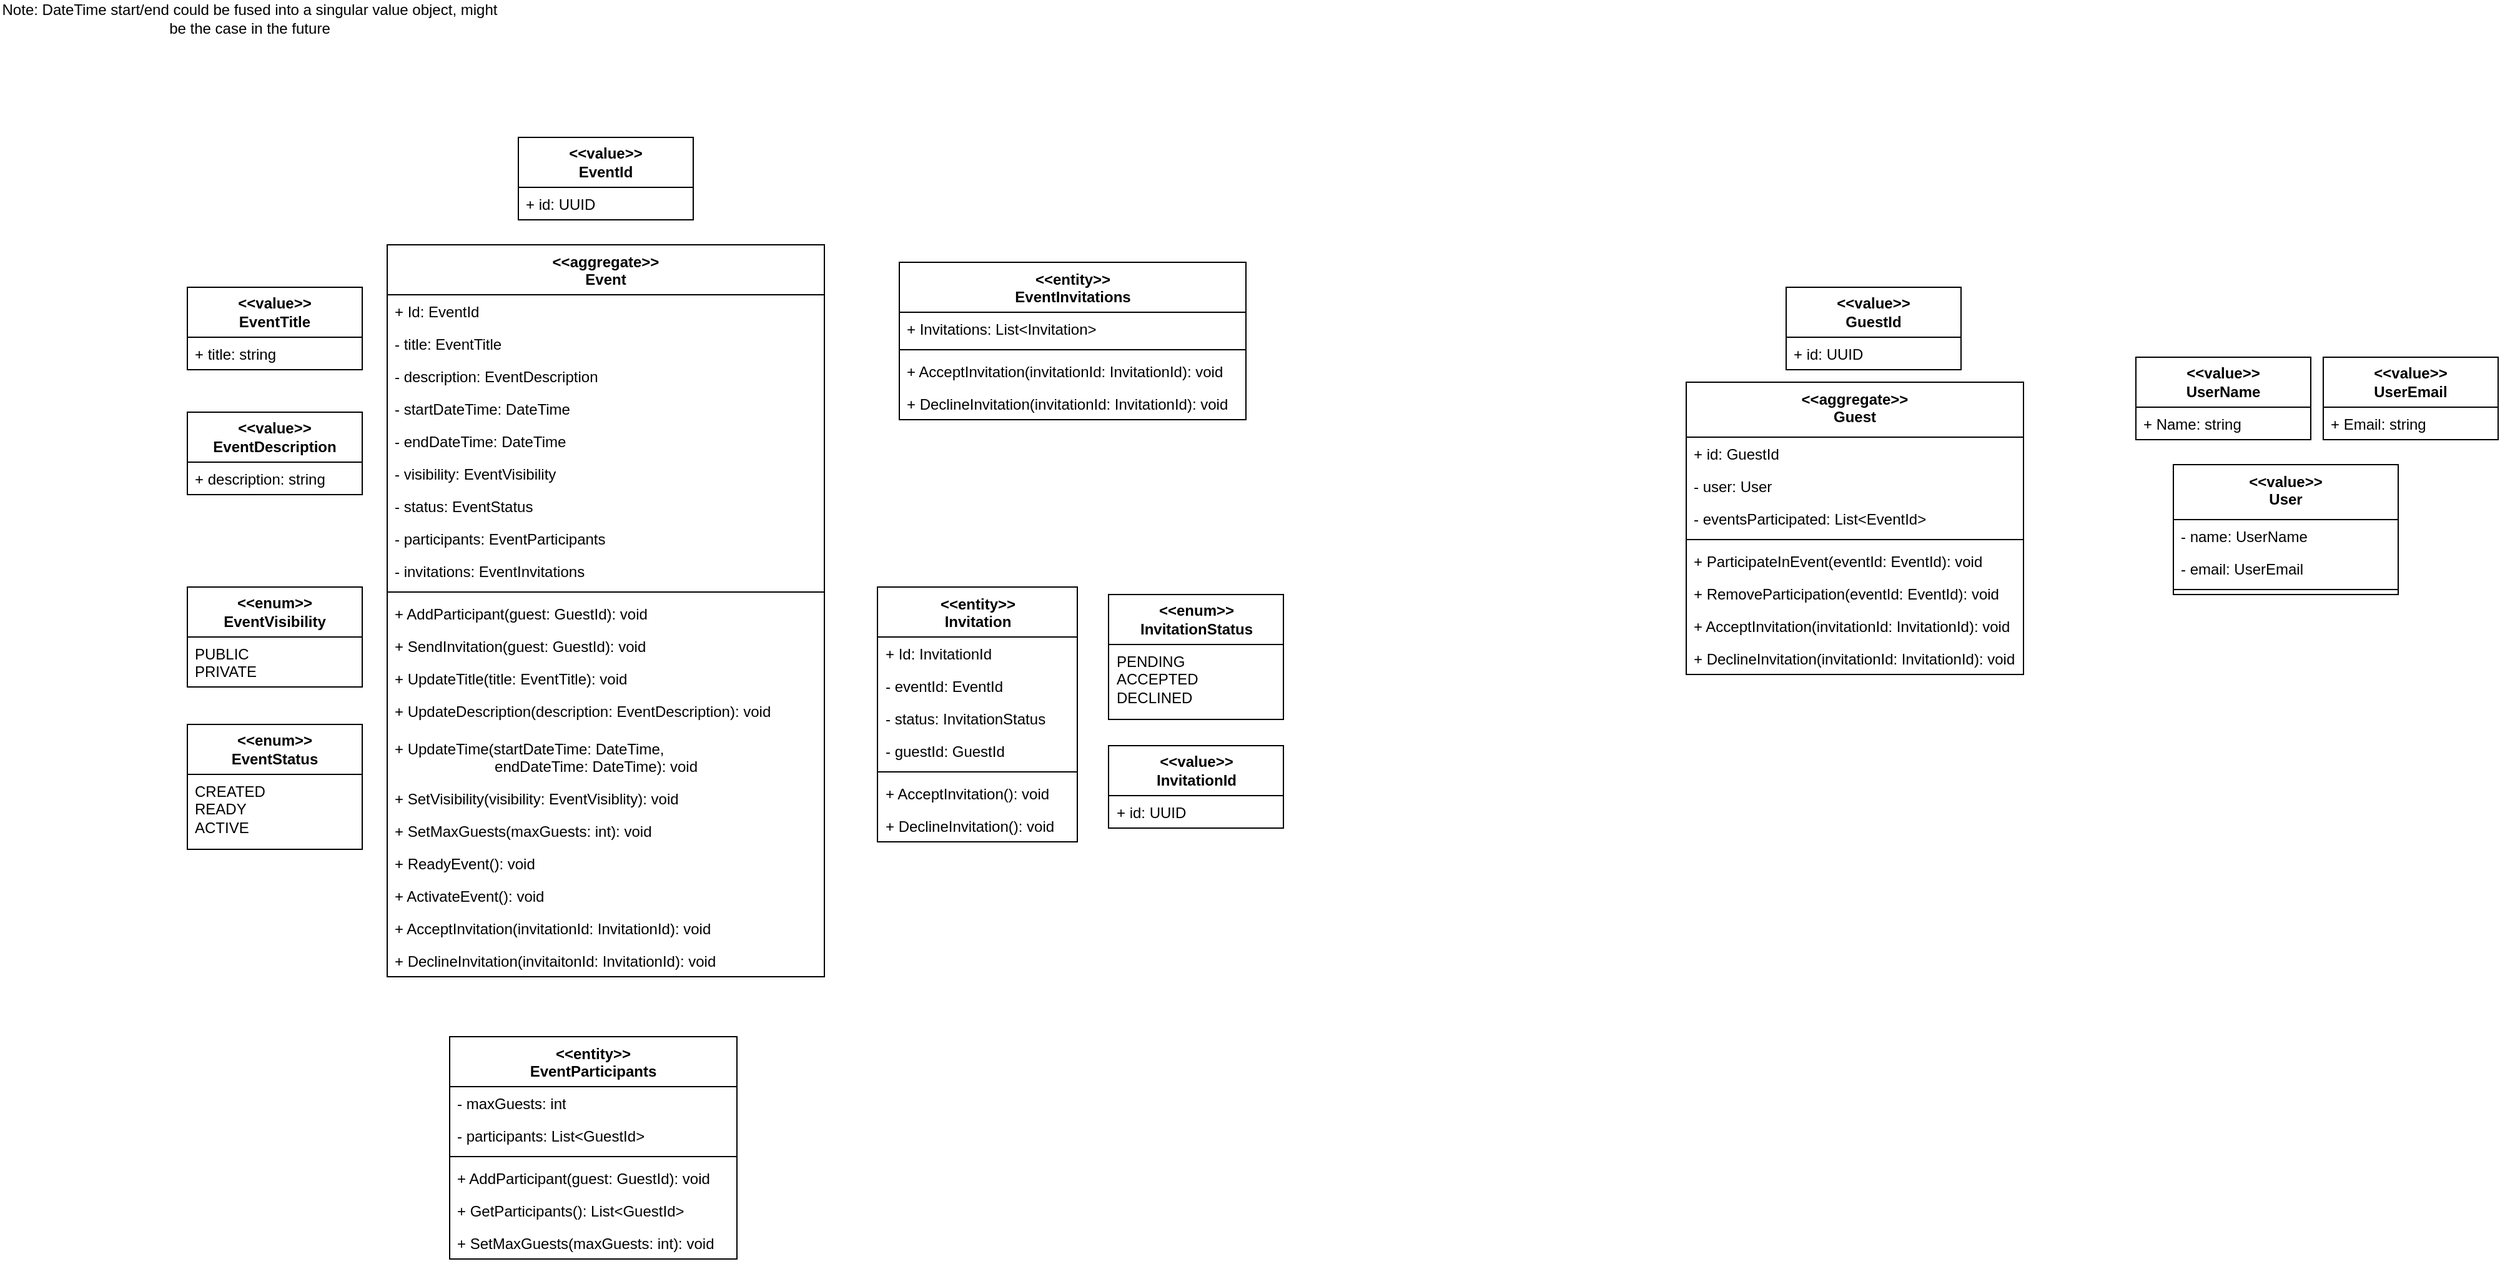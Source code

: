 <mxfile version="26.0.13">
  <diagram name="Page-1" id="3NqAedVSlsKcEIIwsZBZ">
    <mxGraphModel dx="1474" dy="1576" grid="1" gridSize="10" guides="1" tooltips="1" connect="1" arrows="1" fold="1" page="1" pageScale="1" pageWidth="850" pageHeight="1100" math="0" shadow="0">
      <root>
        <mxCell id="0" />
        <mxCell id="1" parent="0" />
        <mxCell id="wBu85bXGG2CjQwWN3baM-1" value="&amp;lt;&amp;lt;aggregate&amp;gt;&amp;gt;&lt;div&gt;Event&lt;/div&gt;" style="swimlane;fontStyle=1;align=center;verticalAlign=top;childLayout=stackLayout;horizontal=1;startSize=40;horizontalStack=0;resizeParent=1;resizeParentMax=0;resizeLast=0;collapsible=1;marginBottom=0;whiteSpace=wrap;html=1;" vertex="1" parent="1">
          <mxGeometry x="310" y="196" width="350" height="586" as="geometry" />
        </mxCell>
        <mxCell id="wBu85bXGG2CjQwWN3baM-2" value="+ Id: EventId" style="text;strokeColor=none;fillColor=none;align=left;verticalAlign=top;spacingLeft=4;spacingRight=4;overflow=hidden;rotatable=0;points=[[0,0.5],[1,0.5]];portConstraint=eastwest;whiteSpace=wrap;html=1;" vertex="1" parent="wBu85bXGG2CjQwWN3baM-1">
          <mxGeometry y="40" width="350" height="26" as="geometry" />
        </mxCell>
        <mxCell id="wBu85bXGG2CjQwWN3baM-19" value="- title: EventTitle" style="text;strokeColor=none;fillColor=none;align=left;verticalAlign=top;spacingLeft=4;spacingRight=4;overflow=hidden;rotatable=0;points=[[0,0.5],[1,0.5]];portConstraint=eastwest;whiteSpace=wrap;html=1;" vertex="1" parent="wBu85bXGG2CjQwWN3baM-1">
          <mxGeometry y="66" width="350" height="26" as="geometry" />
        </mxCell>
        <mxCell id="wBu85bXGG2CjQwWN3baM-20" value="- description: EventDescription" style="text;strokeColor=none;fillColor=none;align=left;verticalAlign=top;spacingLeft=4;spacingRight=4;overflow=hidden;rotatable=0;points=[[0,0.5],[1,0.5]];portConstraint=eastwest;whiteSpace=wrap;html=1;" vertex="1" parent="wBu85bXGG2CjQwWN3baM-1">
          <mxGeometry y="92" width="350" height="26" as="geometry" />
        </mxCell>
        <mxCell id="wBu85bXGG2CjQwWN3baM-18" value="- startDateTime: DateTime" style="text;strokeColor=none;fillColor=none;align=left;verticalAlign=top;spacingLeft=4;spacingRight=4;overflow=hidden;rotatable=0;points=[[0,0.5],[1,0.5]];portConstraint=eastwest;whiteSpace=wrap;html=1;" vertex="1" parent="wBu85bXGG2CjQwWN3baM-1">
          <mxGeometry y="118" width="350" height="26" as="geometry" />
        </mxCell>
        <mxCell id="wBu85bXGG2CjQwWN3baM-17" value="- endDateTime: DateTime" style="text;strokeColor=none;fillColor=none;align=left;verticalAlign=top;spacingLeft=4;spacingRight=4;overflow=hidden;rotatable=0;points=[[0,0.5],[1,0.5]];portConstraint=eastwest;whiteSpace=wrap;html=1;" vertex="1" parent="wBu85bXGG2CjQwWN3baM-1">
          <mxGeometry y="144" width="350" height="26" as="geometry" />
        </mxCell>
        <mxCell id="wBu85bXGG2CjQwWN3baM-21" value="- visibility: EventVisibility" style="text;strokeColor=none;fillColor=none;align=left;verticalAlign=top;spacingLeft=4;spacingRight=4;overflow=hidden;rotatable=0;points=[[0,0.5],[1,0.5]];portConstraint=eastwest;whiteSpace=wrap;html=1;" vertex="1" parent="wBu85bXGG2CjQwWN3baM-1">
          <mxGeometry y="170" width="350" height="26" as="geometry" />
        </mxCell>
        <mxCell id="wBu85bXGG2CjQwWN3baM-30" value="- status: EventStatus" style="text;strokeColor=none;fillColor=none;align=left;verticalAlign=top;spacingLeft=4;spacingRight=4;overflow=hidden;rotatable=0;points=[[0,0.5],[1,0.5]];portConstraint=eastwest;whiteSpace=wrap;html=1;" vertex="1" parent="wBu85bXGG2CjQwWN3baM-1">
          <mxGeometry y="196" width="350" height="26" as="geometry" />
        </mxCell>
        <mxCell id="wBu85bXGG2CjQwWN3baM-33" value="- participants: EventParticipants" style="text;strokeColor=none;fillColor=none;align=left;verticalAlign=top;spacingLeft=4;spacingRight=4;overflow=hidden;rotatable=0;points=[[0,0.5],[1,0.5]];portConstraint=eastwest;whiteSpace=wrap;html=1;" vertex="1" parent="wBu85bXGG2CjQwWN3baM-1">
          <mxGeometry y="222" width="350" height="26" as="geometry" />
        </mxCell>
        <mxCell id="wBu85bXGG2CjQwWN3baM-34" value="- invitations: EventInvitations" style="text;strokeColor=none;fillColor=none;align=left;verticalAlign=top;spacingLeft=4;spacingRight=4;overflow=hidden;rotatable=0;points=[[0,0.5],[1,0.5]];portConstraint=eastwest;whiteSpace=wrap;html=1;" vertex="1" parent="wBu85bXGG2CjQwWN3baM-1">
          <mxGeometry y="248" width="350" height="26" as="geometry" />
        </mxCell>
        <mxCell id="wBu85bXGG2CjQwWN3baM-3" value="" style="line;strokeWidth=1;fillColor=none;align=left;verticalAlign=middle;spacingTop=-1;spacingLeft=3;spacingRight=3;rotatable=0;labelPosition=right;points=[];portConstraint=eastwest;strokeColor=inherit;" vertex="1" parent="wBu85bXGG2CjQwWN3baM-1">
          <mxGeometry y="274" width="350" height="8" as="geometry" />
        </mxCell>
        <mxCell id="wBu85bXGG2CjQwWN3baM-4" value="+ AddParticipant(guest: GuestId): void" style="text;strokeColor=none;fillColor=none;align=left;verticalAlign=top;spacingLeft=4;spacingRight=4;overflow=hidden;rotatable=0;points=[[0,0.5],[1,0.5]];portConstraint=eastwest;whiteSpace=wrap;html=1;" vertex="1" parent="wBu85bXGG2CjQwWN3baM-1">
          <mxGeometry y="282" width="350" height="26" as="geometry" />
        </mxCell>
        <mxCell id="wBu85bXGG2CjQwWN3baM-58" value="+ SendInvitation(guest: GuestId): void" style="text;strokeColor=none;fillColor=none;align=left;verticalAlign=top;spacingLeft=4;spacingRight=4;overflow=hidden;rotatable=0;points=[[0,0.5],[1,0.5]];portConstraint=eastwest;whiteSpace=wrap;html=1;" vertex="1" parent="wBu85bXGG2CjQwWN3baM-1">
          <mxGeometry y="308" width="350" height="26" as="geometry" />
        </mxCell>
        <mxCell id="wBu85bXGG2CjQwWN3baM-60" value="+ UpdateTitle(title: EventTitle): void" style="text;strokeColor=none;fillColor=none;align=left;verticalAlign=top;spacingLeft=4;spacingRight=4;overflow=hidden;rotatable=0;points=[[0,0.5],[1,0.5]];portConstraint=eastwest;whiteSpace=wrap;html=1;" vertex="1" parent="wBu85bXGG2CjQwWN3baM-1">
          <mxGeometry y="334" width="350" height="26" as="geometry" />
        </mxCell>
        <mxCell id="wBu85bXGG2CjQwWN3baM-61" value="+ UpdateDescription(description: EventDescription): void" style="text;strokeColor=none;fillColor=none;align=left;verticalAlign=top;spacingLeft=4;spacingRight=4;overflow=hidden;rotatable=0;points=[[0,0.5],[1,0.5]];portConstraint=eastwest;whiteSpace=wrap;html=1;" vertex="1" parent="wBu85bXGG2CjQwWN3baM-1">
          <mxGeometry y="360" width="350" height="30" as="geometry" />
        </mxCell>
        <mxCell id="wBu85bXGG2CjQwWN3baM-63" value="+ UpdateTime(startDateTime: DateTime,&amp;nbsp;&lt;div&gt;&lt;span style=&quot;white-space: pre;&quot;&gt;&#x9;&lt;/span&gt;&lt;span style=&quot;white-space: pre;&quot;&gt;&#x9;&lt;/span&gt;&lt;span style=&quot;white-space: pre;&quot;&gt;&#x9;&lt;/span&gt;endDateTime: DateTime): void&lt;/div&gt;" style="text;strokeColor=none;fillColor=none;align=left;verticalAlign=top;spacingLeft=4;spacingRight=4;overflow=hidden;rotatable=0;points=[[0,0.5],[1,0.5]];portConstraint=eastwest;whiteSpace=wrap;html=1;" vertex="1" parent="wBu85bXGG2CjQwWN3baM-1">
          <mxGeometry y="390" width="350" height="40" as="geometry" />
        </mxCell>
        <mxCell id="wBu85bXGG2CjQwWN3baM-62" value="+ SetVisibility(visibility: EventVisiblity): void" style="text;strokeColor=none;fillColor=none;align=left;verticalAlign=top;spacingLeft=4;spacingRight=4;overflow=hidden;rotatable=0;points=[[0,0.5],[1,0.5]];portConstraint=eastwest;whiteSpace=wrap;html=1;" vertex="1" parent="wBu85bXGG2CjQwWN3baM-1">
          <mxGeometry y="430" width="350" height="26" as="geometry" />
        </mxCell>
        <mxCell id="wBu85bXGG2CjQwWN3baM-64" value="+ SetMaxGuests(maxGuests: int): void" style="text;strokeColor=none;fillColor=none;align=left;verticalAlign=top;spacingLeft=4;spacingRight=4;overflow=hidden;rotatable=0;points=[[0,0.5],[1,0.5]];portConstraint=eastwest;whiteSpace=wrap;html=1;" vertex="1" parent="wBu85bXGG2CjQwWN3baM-1">
          <mxGeometry y="456" width="350" height="26" as="geometry" />
        </mxCell>
        <mxCell id="wBu85bXGG2CjQwWN3baM-67" value="+ ReadyEvent(): void" style="text;strokeColor=none;fillColor=none;align=left;verticalAlign=top;spacingLeft=4;spacingRight=4;overflow=hidden;rotatable=0;points=[[0,0.5],[1,0.5]];portConstraint=eastwest;whiteSpace=wrap;html=1;" vertex="1" parent="wBu85bXGG2CjQwWN3baM-1">
          <mxGeometry y="482" width="350" height="26" as="geometry" />
        </mxCell>
        <mxCell id="wBu85bXGG2CjQwWN3baM-68" value="+ ActivateEvent(): void" style="text;strokeColor=none;fillColor=none;align=left;verticalAlign=top;spacingLeft=4;spacingRight=4;overflow=hidden;rotatable=0;points=[[0,0.5],[1,0.5]];portConstraint=eastwest;whiteSpace=wrap;html=1;" vertex="1" parent="wBu85bXGG2CjQwWN3baM-1">
          <mxGeometry y="508" width="350" height="26" as="geometry" />
        </mxCell>
        <mxCell id="wBu85bXGG2CjQwWN3baM-69" value="+ AcceptInvitation(invitationId: InvitationId): void" style="text;strokeColor=none;fillColor=none;align=left;verticalAlign=top;spacingLeft=4;spacingRight=4;overflow=hidden;rotatable=0;points=[[0,0.5],[1,0.5]];portConstraint=eastwest;whiteSpace=wrap;html=1;" vertex="1" parent="wBu85bXGG2CjQwWN3baM-1">
          <mxGeometry y="534" width="350" height="26" as="geometry" />
        </mxCell>
        <mxCell id="wBu85bXGG2CjQwWN3baM-70" value="+ DeclineInvitation(invitaitonId: InvitationId): void" style="text;strokeColor=none;fillColor=none;align=left;verticalAlign=top;spacingLeft=4;spacingRight=4;overflow=hidden;rotatable=0;points=[[0,0.5],[1,0.5]];portConstraint=eastwest;whiteSpace=wrap;html=1;" vertex="1" parent="wBu85bXGG2CjQwWN3baM-1">
          <mxGeometry y="560" width="350" height="26" as="geometry" />
        </mxCell>
        <mxCell id="wBu85bXGG2CjQwWN3baM-5" value="&lt;b&gt;&amp;lt;&amp;lt;value&amp;gt;&amp;gt;&lt;/b&gt;&lt;div&gt;&lt;b&gt;EventId&lt;/b&gt;&lt;/div&gt;" style="swimlane;fontStyle=0;childLayout=stackLayout;horizontal=1;startSize=40;fillColor=none;horizontalStack=0;resizeParent=1;resizeParentMax=0;resizeLast=0;collapsible=1;marginBottom=0;whiteSpace=wrap;html=1;" vertex="1" parent="1">
          <mxGeometry x="415" y="110" width="140" height="66" as="geometry" />
        </mxCell>
        <mxCell id="wBu85bXGG2CjQwWN3baM-6" value="+ id: UUID" style="text;strokeColor=none;fillColor=none;align=left;verticalAlign=top;spacingLeft=4;spacingRight=4;overflow=hidden;rotatable=0;points=[[0,0.5],[1,0.5]];portConstraint=eastwest;whiteSpace=wrap;html=1;" vertex="1" parent="wBu85bXGG2CjQwWN3baM-5">
          <mxGeometry y="40" width="140" height="26" as="geometry" />
        </mxCell>
        <mxCell id="wBu85bXGG2CjQwWN3baM-9" value="&lt;b&gt;&amp;lt;&amp;lt;value&amp;gt;&amp;gt;&lt;/b&gt;&lt;div&gt;&lt;b&gt;EventTitle&lt;/b&gt;&lt;/div&gt;" style="swimlane;fontStyle=0;childLayout=stackLayout;horizontal=1;startSize=40;fillColor=none;horizontalStack=0;resizeParent=1;resizeParentMax=0;resizeLast=0;collapsible=1;marginBottom=0;whiteSpace=wrap;html=1;" vertex="1" parent="1">
          <mxGeometry x="150" y="230" width="140" height="66" as="geometry" />
        </mxCell>
        <mxCell id="wBu85bXGG2CjQwWN3baM-10" value="+ title: string" style="text;strokeColor=none;fillColor=none;align=left;verticalAlign=top;spacingLeft=4;spacingRight=4;overflow=hidden;rotatable=0;points=[[0,0.5],[1,0.5]];portConstraint=eastwest;whiteSpace=wrap;html=1;" vertex="1" parent="wBu85bXGG2CjQwWN3baM-9">
          <mxGeometry y="40" width="140" height="26" as="geometry" />
        </mxCell>
        <mxCell id="wBu85bXGG2CjQwWN3baM-11" value="&lt;b&gt;&amp;lt;&amp;lt;value&amp;gt;&amp;gt;&lt;/b&gt;&lt;div&gt;&lt;b&gt;EventDescription&lt;/b&gt;&lt;/div&gt;" style="swimlane;fontStyle=0;childLayout=stackLayout;horizontal=1;startSize=40;fillColor=none;horizontalStack=0;resizeParent=1;resizeParentMax=0;resizeLast=0;collapsible=1;marginBottom=0;whiteSpace=wrap;html=1;" vertex="1" parent="1">
          <mxGeometry x="150" y="330" width="140" height="66" as="geometry" />
        </mxCell>
        <mxCell id="wBu85bXGG2CjQwWN3baM-12" value="+ description: string" style="text;strokeColor=none;fillColor=none;align=left;verticalAlign=top;spacingLeft=4;spacingRight=4;overflow=hidden;rotatable=0;points=[[0,0.5],[1,0.5]];portConstraint=eastwest;whiteSpace=wrap;html=1;" vertex="1" parent="wBu85bXGG2CjQwWN3baM-11">
          <mxGeometry y="40" width="140" height="26" as="geometry" />
        </mxCell>
        <mxCell id="wBu85bXGG2CjQwWN3baM-13" value="&lt;b&gt;&amp;lt;&amp;lt;enum&amp;gt;&amp;gt;&lt;/b&gt;&lt;div&gt;&lt;b&gt;EventVisibility&lt;/b&gt;&lt;/div&gt;" style="swimlane;fontStyle=0;childLayout=stackLayout;horizontal=1;startSize=40;fillColor=none;horizontalStack=0;resizeParent=1;resizeParentMax=0;resizeLast=0;collapsible=1;marginBottom=0;whiteSpace=wrap;html=1;" vertex="1" parent="1">
          <mxGeometry x="150" y="470" width="140" height="80" as="geometry" />
        </mxCell>
        <mxCell id="wBu85bXGG2CjQwWN3baM-14" value="PUBLIC&lt;div&gt;PRIVATE&lt;/div&gt;" style="text;strokeColor=none;fillColor=none;align=left;verticalAlign=top;spacingLeft=4;spacingRight=4;overflow=hidden;rotatable=0;points=[[0,0.5],[1,0.5]];portConstraint=eastwest;whiteSpace=wrap;html=1;" vertex="1" parent="wBu85bXGG2CjQwWN3baM-13">
          <mxGeometry y="40" width="140" height="40" as="geometry" />
        </mxCell>
        <mxCell id="wBu85bXGG2CjQwWN3baM-15" value="Note: DateTime start/end could be fused into a singular value object, might be the case in the future" style="text;html=1;align=center;verticalAlign=middle;whiteSpace=wrap;rounded=0;" vertex="1" parent="1">
          <mxGeometry width="400" height="30" as="geometry" />
        </mxCell>
        <mxCell id="wBu85bXGG2CjQwWN3baM-22" value="&amp;lt;&amp;lt;entity&amp;gt;&amp;gt;&lt;div&gt;EventParticipants&lt;/div&gt;" style="swimlane;fontStyle=1;align=center;verticalAlign=top;childLayout=stackLayout;horizontal=1;startSize=40;horizontalStack=0;resizeParent=1;resizeParentMax=0;resizeLast=0;collapsible=1;marginBottom=0;whiteSpace=wrap;html=1;" vertex="1" parent="1">
          <mxGeometry x="360" y="830" width="230" height="178" as="geometry" />
        </mxCell>
        <mxCell id="wBu85bXGG2CjQwWN3baM-23" value="- maxGuests: int" style="text;strokeColor=none;fillColor=none;align=left;verticalAlign=top;spacingLeft=4;spacingRight=4;overflow=hidden;rotatable=0;points=[[0,0.5],[1,0.5]];portConstraint=eastwest;whiteSpace=wrap;html=1;" vertex="1" parent="wBu85bXGG2CjQwWN3baM-22">
          <mxGeometry y="40" width="230" height="26" as="geometry" />
        </mxCell>
        <mxCell id="wBu85bXGG2CjQwWN3baM-26" value="- participants: List&amp;lt;GuestId&amp;gt;" style="text;strokeColor=none;fillColor=none;align=left;verticalAlign=top;spacingLeft=4;spacingRight=4;overflow=hidden;rotatable=0;points=[[0,0.5],[1,0.5]];portConstraint=eastwest;whiteSpace=wrap;html=1;" vertex="1" parent="wBu85bXGG2CjQwWN3baM-22">
          <mxGeometry y="66" width="230" height="26" as="geometry" />
        </mxCell>
        <mxCell id="wBu85bXGG2CjQwWN3baM-24" value="" style="line;strokeWidth=1;fillColor=none;align=left;verticalAlign=middle;spacingTop=-1;spacingLeft=3;spacingRight=3;rotatable=0;labelPosition=right;points=[];portConstraint=eastwest;strokeColor=inherit;" vertex="1" parent="wBu85bXGG2CjQwWN3baM-22">
          <mxGeometry y="92" width="230" height="8" as="geometry" />
        </mxCell>
        <mxCell id="wBu85bXGG2CjQwWN3baM-25" value="+ AddParticipant(guest: GuestId): void" style="text;strokeColor=none;fillColor=none;align=left;verticalAlign=top;spacingLeft=4;spacingRight=4;overflow=hidden;rotatable=0;points=[[0,0.5],[1,0.5]];portConstraint=eastwest;whiteSpace=wrap;html=1;" vertex="1" parent="wBu85bXGG2CjQwWN3baM-22">
          <mxGeometry y="100" width="230" height="26" as="geometry" />
        </mxCell>
        <mxCell id="wBu85bXGG2CjQwWN3baM-29" value="+ GetParticipants(): List&amp;lt;GuestId&amp;gt;" style="text;strokeColor=none;fillColor=none;align=left;verticalAlign=top;spacingLeft=4;spacingRight=4;overflow=hidden;rotatable=0;points=[[0,0.5],[1,0.5]];portConstraint=eastwest;whiteSpace=wrap;html=1;" vertex="1" parent="wBu85bXGG2CjQwWN3baM-22">
          <mxGeometry y="126" width="230" height="26" as="geometry" />
        </mxCell>
        <mxCell id="wBu85bXGG2CjQwWN3baM-66" value="+ SetMaxGuests(maxGuests: int): void" style="text;strokeColor=none;fillColor=none;align=left;verticalAlign=top;spacingLeft=4;spacingRight=4;overflow=hidden;rotatable=0;points=[[0,0.5],[1,0.5]];portConstraint=eastwest;whiteSpace=wrap;html=1;" vertex="1" parent="wBu85bXGG2CjQwWN3baM-22">
          <mxGeometry y="152" width="230" height="26" as="geometry" />
        </mxCell>
        <mxCell id="wBu85bXGG2CjQwWN3baM-27" value="&lt;b&gt;&amp;lt;&amp;lt;value&amp;gt;&amp;gt;&lt;/b&gt;&lt;div&gt;&lt;b&gt;GuestId&lt;/b&gt;&lt;/div&gt;" style="swimlane;fontStyle=0;childLayout=stackLayout;horizontal=1;startSize=40;fillColor=none;horizontalStack=0;resizeParent=1;resizeParentMax=0;resizeLast=0;collapsible=1;marginBottom=0;whiteSpace=wrap;html=1;" vertex="1" parent="1">
          <mxGeometry x="1430" y="230" width="140" height="66" as="geometry" />
        </mxCell>
        <mxCell id="wBu85bXGG2CjQwWN3baM-28" value="+ id: UUID" style="text;strokeColor=none;fillColor=none;align=left;verticalAlign=top;spacingLeft=4;spacingRight=4;overflow=hidden;rotatable=0;points=[[0,0.5],[1,0.5]];portConstraint=eastwest;whiteSpace=wrap;html=1;" vertex="1" parent="wBu85bXGG2CjQwWN3baM-27">
          <mxGeometry y="40" width="140" height="26" as="geometry" />
        </mxCell>
        <mxCell id="wBu85bXGG2CjQwWN3baM-31" value="&lt;b&gt;&amp;lt;&amp;lt;enum&amp;gt;&amp;gt;&lt;/b&gt;&lt;div&gt;&lt;b&gt;EventStatus&lt;/b&gt;&lt;/div&gt;" style="swimlane;fontStyle=0;childLayout=stackLayout;horizontal=1;startSize=40;fillColor=none;horizontalStack=0;resizeParent=1;resizeParentMax=0;resizeLast=0;collapsible=1;marginBottom=0;whiteSpace=wrap;html=1;" vertex="1" parent="1">
          <mxGeometry x="150" y="580" width="140" height="100" as="geometry" />
        </mxCell>
        <mxCell id="wBu85bXGG2CjQwWN3baM-32" value="CREATED&lt;div&gt;READY&lt;/div&gt;&lt;div&gt;ACTIVE&lt;/div&gt;" style="text;strokeColor=none;fillColor=none;align=left;verticalAlign=top;spacingLeft=4;spacingRight=4;overflow=hidden;rotatable=0;points=[[0,0.5],[1,0.5]];portConstraint=eastwest;whiteSpace=wrap;html=1;" vertex="1" parent="wBu85bXGG2CjQwWN3baM-31">
          <mxGeometry y="40" width="140" height="60" as="geometry" />
        </mxCell>
        <mxCell id="wBu85bXGG2CjQwWN3baM-35" value="&lt;div&gt;&amp;lt;&amp;lt;entity&amp;gt;&amp;gt;&lt;/div&gt;&lt;div&gt;EventInvitations&lt;/div&gt;" style="swimlane;fontStyle=1;align=center;verticalAlign=top;childLayout=stackLayout;horizontal=1;startSize=40;horizontalStack=0;resizeParent=1;resizeParentMax=0;resizeLast=0;collapsible=1;marginBottom=0;whiteSpace=wrap;html=1;" vertex="1" parent="1">
          <mxGeometry x="720" y="210" width="277.5" height="126" as="geometry" />
        </mxCell>
        <mxCell id="wBu85bXGG2CjQwWN3baM-36" value="+ Invitations: List&amp;lt;Invitation&amp;gt;" style="text;strokeColor=none;fillColor=none;align=left;verticalAlign=top;spacingLeft=4;spacingRight=4;overflow=hidden;rotatable=0;points=[[0,0.5],[1,0.5]];portConstraint=eastwest;whiteSpace=wrap;html=1;" vertex="1" parent="wBu85bXGG2CjQwWN3baM-35">
          <mxGeometry y="40" width="277.5" height="26" as="geometry" />
        </mxCell>
        <mxCell id="wBu85bXGG2CjQwWN3baM-38" value="" style="line;strokeWidth=1;fillColor=none;align=left;verticalAlign=middle;spacingTop=-1;spacingLeft=3;spacingRight=3;rotatable=0;labelPosition=right;points=[];portConstraint=eastwest;strokeColor=inherit;" vertex="1" parent="wBu85bXGG2CjQwWN3baM-35">
          <mxGeometry y="66" width="277.5" height="8" as="geometry" />
        </mxCell>
        <mxCell id="wBu85bXGG2CjQwWN3baM-39" value="+ AcceptInvitation(invitationId: InvitationId): void" style="text;strokeColor=none;fillColor=none;align=left;verticalAlign=top;spacingLeft=4;spacingRight=4;overflow=hidden;rotatable=0;points=[[0,0.5],[1,0.5]];portConstraint=eastwest;whiteSpace=wrap;html=1;" vertex="1" parent="wBu85bXGG2CjQwWN3baM-35">
          <mxGeometry y="74" width="277.5" height="26" as="geometry" />
        </mxCell>
        <mxCell id="wBu85bXGG2CjQwWN3baM-54" value="+ DeclineInvitation(invitationId: InvitationId): void" style="text;strokeColor=none;fillColor=none;align=left;verticalAlign=top;spacingLeft=4;spacingRight=4;overflow=hidden;rotatable=0;points=[[0,0.5],[1,0.5]];portConstraint=eastwest;whiteSpace=wrap;html=1;" vertex="1" parent="wBu85bXGG2CjQwWN3baM-35">
          <mxGeometry y="100" width="277.5" height="26" as="geometry" />
        </mxCell>
        <mxCell id="wBu85bXGG2CjQwWN3baM-43" value="&lt;b&gt;&amp;lt;&amp;lt;value&amp;gt;&amp;gt;&lt;/b&gt;&lt;div&gt;&lt;b&gt;InvitationId&lt;/b&gt;&lt;/div&gt;" style="swimlane;fontStyle=0;childLayout=stackLayout;horizontal=1;startSize=40;fillColor=none;horizontalStack=0;resizeParent=1;resizeParentMax=0;resizeLast=0;collapsible=1;marginBottom=0;whiteSpace=wrap;html=1;" vertex="1" parent="1">
          <mxGeometry x="887.5" y="597" width="140" height="66" as="geometry" />
        </mxCell>
        <mxCell id="wBu85bXGG2CjQwWN3baM-44" value="+ id: UUID" style="text;strokeColor=none;fillColor=none;align=left;verticalAlign=top;spacingLeft=4;spacingRight=4;overflow=hidden;rotatable=0;points=[[0,0.5],[1,0.5]];portConstraint=eastwest;whiteSpace=wrap;html=1;" vertex="1" parent="wBu85bXGG2CjQwWN3baM-43">
          <mxGeometry y="40" width="140" height="26" as="geometry" />
        </mxCell>
        <mxCell id="wBu85bXGG2CjQwWN3baM-47" value="&lt;b&gt;&amp;lt;&amp;lt;enum&amp;gt;&amp;gt;&lt;/b&gt;&lt;div&gt;&lt;b&gt;InvitationStatus&lt;/b&gt;&lt;/div&gt;" style="swimlane;fontStyle=0;childLayout=stackLayout;horizontal=1;startSize=40;fillColor=none;horizontalStack=0;resizeParent=1;resizeParentMax=0;resizeLast=0;collapsible=1;marginBottom=0;whiteSpace=wrap;html=1;" vertex="1" parent="1">
          <mxGeometry x="887.5" y="476" width="140" height="100" as="geometry" />
        </mxCell>
        <mxCell id="wBu85bXGG2CjQwWN3baM-48" value="PENDING&lt;div&gt;ACCEPTED&lt;/div&gt;&lt;div&gt;DECLINED&lt;/div&gt;" style="text;strokeColor=none;fillColor=none;align=left;verticalAlign=top;spacingLeft=4;spacingRight=4;overflow=hidden;rotatable=0;points=[[0,0.5],[1,0.5]];portConstraint=eastwest;whiteSpace=wrap;html=1;" vertex="1" parent="wBu85bXGG2CjQwWN3baM-47">
          <mxGeometry y="40" width="140" height="60" as="geometry" />
        </mxCell>
        <mxCell id="wBu85bXGG2CjQwWN3baM-50" value="&amp;lt;&amp;lt;aggregate&amp;gt;&amp;gt;&lt;div&gt;Guest&lt;br&gt;&lt;div&gt;&lt;br&gt;&lt;/div&gt;&lt;/div&gt;" style="swimlane;fontStyle=1;align=center;verticalAlign=top;childLayout=stackLayout;horizontal=1;startSize=44;horizontalStack=0;resizeParent=1;resizeParentMax=0;resizeLast=0;collapsible=1;marginBottom=0;whiteSpace=wrap;html=1;" vertex="1" parent="1">
          <mxGeometry x="1350" y="306" width="270" height="234" as="geometry" />
        </mxCell>
        <mxCell id="wBu85bXGG2CjQwWN3baM-51" value="+ id: GuestId" style="text;strokeColor=none;fillColor=none;align=left;verticalAlign=top;spacingLeft=4;spacingRight=4;overflow=hidden;rotatable=0;points=[[0,0.5],[1,0.5]];portConstraint=eastwest;whiteSpace=wrap;html=1;" vertex="1" parent="wBu85bXGG2CjQwWN3baM-50">
          <mxGeometry y="44" width="270" height="26" as="geometry" />
        </mxCell>
        <mxCell id="wBu85bXGG2CjQwWN3baM-92" value="- user: User" style="text;strokeColor=none;fillColor=none;align=left;verticalAlign=top;spacingLeft=4;spacingRight=4;overflow=hidden;rotatable=0;points=[[0,0.5],[1,0.5]];portConstraint=eastwest;whiteSpace=wrap;html=1;" vertex="1" parent="wBu85bXGG2CjQwWN3baM-50">
          <mxGeometry y="70" width="270" height="26" as="geometry" />
        </mxCell>
        <mxCell id="wBu85bXGG2CjQwWN3baM-91" value="- eventsParticipated: List&amp;lt;EventId&amp;gt;" style="text;strokeColor=none;fillColor=none;align=left;verticalAlign=top;spacingLeft=4;spacingRight=4;overflow=hidden;rotatable=0;points=[[0,0.5],[1,0.5]];portConstraint=eastwest;whiteSpace=wrap;html=1;" vertex="1" parent="wBu85bXGG2CjQwWN3baM-50">
          <mxGeometry y="96" width="270" height="26" as="geometry" />
        </mxCell>
        <mxCell id="wBu85bXGG2CjQwWN3baM-52" value="" style="line;strokeWidth=1;fillColor=none;align=left;verticalAlign=middle;spacingTop=-1;spacingLeft=3;spacingRight=3;rotatable=0;labelPosition=right;points=[];portConstraint=eastwest;strokeColor=inherit;" vertex="1" parent="wBu85bXGG2CjQwWN3baM-50">
          <mxGeometry y="122" width="270" height="8" as="geometry" />
        </mxCell>
        <mxCell id="wBu85bXGG2CjQwWN3baM-53" value="+ ParticipateInEvent(eventId: EventId): void" style="text;strokeColor=none;fillColor=none;align=left;verticalAlign=top;spacingLeft=4;spacingRight=4;overflow=hidden;rotatable=0;points=[[0,0.5],[1,0.5]];portConstraint=eastwest;whiteSpace=wrap;html=1;" vertex="1" parent="wBu85bXGG2CjQwWN3baM-50">
          <mxGeometry y="130" width="270" height="26" as="geometry" />
        </mxCell>
        <mxCell id="wBu85bXGG2CjQwWN3baM-101" value="+ RemoveParticipation(eventId: EventId): void" style="text;strokeColor=none;fillColor=none;align=left;verticalAlign=top;spacingLeft=4;spacingRight=4;overflow=hidden;rotatable=0;points=[[0,0.5],[1,0.5]];portConstraint=eastwest;whiteSpace=wrap;html=1;" vertex="1" parent="wBu85bXGG2CjQwWN3baM-50">
          <mxGeometry y="156" width="270" height="26" as="geometry" />
        </mxCell>
        <mxCell id="wBu85bXGG2CjQwWN3baM-102" value="+ AcceptInvitation(invitationId: InvitationId): void" style="text;strokeColor=none;fillColor=none;align=left;verticalAlign=top;spacingLeft=4;spacingRight=4;overflow=hidden;rotatable=0;points=[[0,0.5],[1,0.5]];portConstraint=eastwest;whiteSpace=wrap;html=1;" vertex="1" parent="wBu85bXGG2CjQwWN3baM-50">
          <mxGeometry y="182" width="270" height="26" as="geometry" />
        </mxCell>
        <mxCell id="wBu85bXGG2CjQwWN3baM-103" value="+ DeclineInvitation(invitationId: InvitationId): void" style="text;strokeColor=none;fillColor=none;align=left;verticalAlign=top;spacingLeft=4;spacingRight=4;overflow=hidden;rotatable=0;points=[[0,0.5],[1,0.5]];portConstraint=eastwest;whiteSpace=wrap;html=1;" vertex="1" parent="wBu85bXGG2CjQwWN3baM-50">
          <mxGeometry y="208" width="270" height="26" as="geometry" />
        </mxCell>
        <mxCell id="wBu85bXGG2CjQwWN3baM-71" value="&amp;lt;&amp;lt;entity&amp;gt;&amp;gt;&lt;div&gt;Invitation&lt;/div&gt;" style="swimlane;fontStyle=1;align=center;verticalAlign=top;childLayout=stackLayout;horizontal=1;startSize=40;horizontalStack=0;resizeParent=1;resizeParentMax=0;resizeLast=0;collapsible=1;marginBottom=0;whiteSpace=wrap;html=1;" vertex="1" parent="1">
          <mxGeometry x="702.5" y="470" width="160" height="204" as="geometry" />
        </mxCell>
        <mxCell id="wBu85bXGG2CjQwWN3baM-75" value="+ Id: InvitationId" style="text;strokeColor=none;fillColor=none;align=left;verticalAlign=top;spacingLeft=4;spacingRight=4;overflow=hidden;rotatable=0;points=[[0,0.5],[1,0.5]];portConstraint=eastwest;whiteSpace=wrap;html=1;" vertex="1" parent="wBu85bXGG2CjQwWN3baM-71">
          <mxGeometry y="40" width="160" height="26" as="geometry" />
        </mxCell>
        <mxCell id="wBu85bXGG2CjQwWN3baM-76" value="- eventId: EventId" style="text;strokeColor=none;fillColor=none;align=left;verticalAlign=top;spacingLeft=4;spacingRight=4;overflow=hidden;rotatable=0;points=[[0,0.5],[1,0.5]];portConstraint=eastwest;whiteSpace=wrap;html=1;" vertex="1" parent="wBu85bXGG2CjQwWN3baM-71">
          <mxGeometry y="66" width="160" height="26" as="geometry" />
        </mxCell>
        <mxCell id="wBu85bXGG2CjQwWN3baM-78" value="- status: InvitationStatus" style="text;strokeColor=none;fillColor=none;align=left;verticalAlign=top;spacingLeft=4;spacingRight=4;overflow=hidden;rotatable=0;points=[[0,0.5],[1,0.5]];portConstraint=eastwest;whiteSpace=wrap;html=1;" vertex="1" parent="wBu85bXGG2CjQwWN3baM-71">
          <mxGeometry y="92" width="160" height="26" as="geometry" />
        </mxCell>
        <mxCell id="wBu85bXGG2CjQwWN3baM-77" value="- guestId: GuestId" style="text;strokeColor=none;fillColor=none;align=left;verticalAlign=top;spacingLeft=4;spacingRight=4;overflow=hidden;rotatable=0;points=[[0,0.5],[1,0.5]];portConstraint=eastwest;whiteSpace=wrap;html=1;" vertex="1" parent="wBu85bXGG2CjQwWN3baM-71">
          <mxGeometry y="118" width="160" height="26" as="geometry" />
        </mxCell>
        <mxCell id="wBu85bXGG2CjQwWN3baM-73" value="" style="line;strokeWidth=1;fillColor=none;align=left;verticalAlign=middle;spacingTop=-1;spacingLeft=3;spacingRight=3;rotatable=0;labelPosition=right;points=[];portConstraint=eastwest;strokeColor=inherit;" vertex="1" parent="wBu85bXGG2CjQwWN3baM-71">
          <mxGeometry y="144" width="160" height="8" as="geometry" />
        </mxCell>
        <mxCell id="wBu85bXGG2CjQwWN3baM-79" value="+ AcceptInvitation(): void" style="text;strokeColor=none;fillColor=none;align=left;verticalAlign=top;spacingLeft=4;spacingRight=4;overflow=hidden;rotatable=0;points=[[0,0.5],[1,0.5]];portConstraint=eastwest;whiteSpace=wrap;html=1;" vertex="1" parent="wBu85bXGG2CjQwWN3baM-71">
          <mxGeometry y="152" width="160" height="26" as="geometry" />
        </mxCell>
        <mxCell id="wBu85bXGG2CjQwWN3baM-80" value="+ DeclineInvitation(): void" style="text;strokeColor=none;fillColor=none;align=left;verticalAlign=top;spacingLeft=4;spacingRight=4;overflow=hidden;rotatable=0;points=[[0,0.5],[1,0.5]];portConstraint=eastwest;whiteSpace=wrap;html=1;" vertex="1" parent="wBu85bXGG2CjQwWN3baM-71">
          <mxGeometry y="178" width="160" height="26" as="geometry" />
        </mxCell>
        <mxCell id="wBu85bXGG2CjQwWN3baM-83" value="&lt;b&gt;&amp;lt;&amp;lt;value&amp;gt;&amp;gt;&lt;/b&gt;&lt;div&gt;&lt;b&gt;UserName&lt;/b&gt;&lt;/div&gt;" style="swimlane;fontStyle=0;childLayout=stackLayout;horizontal=1;startSize=40;fillColor=none;horizontalStack=0;resizeParent=1;resizeParentMax=0;resizeLast=0;collapsible=1;marginBottom=0;whiteSpace=wrap;html=1;" vertex="1" parent="1">
          <mxGeometry x="1710" y="286" width="140" height="66" as="geometry" />
        </mxCell>
        <mxCell id="wBu85bXGG2CjQwWN3baM-84" value="+ Name: string" style="text;strokeColor=none;fillColor=none;align=left;verticalAlign=top;spacingLeft=4;spacingRight=4;overflow=hidden;rotatable=0;points=[[0,0.5],[1,0.5]];portConstraint=eastwest;whiteSpace=wrap;html=1;" vertex="1" parent="wBu85bXGG2CjQwWN3baM-83">
          <mxGeometry y="40" width="140" height="26" as="geometry" />
        </mxCell>
        <mxCell id="wBu85bXGG2CjQwWN3baM-85" value="&amp;lt;&amp;lt;value&amp;gt;&amp;gt;&lt;div&gt;User&lt;br&gt;&lt;div&gt;&lt;br&gt;&lt;/div&gt;&lt;/div&gt;" style="swimlane;fontStyle=1;align=center;verticalAlign=top;childLayout=stackLayout;horizontal=1;startSize=44;horizontalStack=0;resizeParent=1;resizeParentMax=0;resizeLast=0;collapsible=1;marginBottom=0;whiteSpace=wrap;html=1;" vertex="1" parent="1">
          <mxGeometry x="1740" y="372" width="180" height="104" as="geometry" />
        </mxCell>
        <mxCell id="wBu85bXGG2CjQwWN3baM-86" value="- name: UserName" style="text;strokeColor=none;fillColor=none;align=left;verticalAlign=top;spacingLeft=4;spacingRight=4;overflow=hidden;rotatable=0;points=[[0,0.5],[1,0.5]];portConstraint=eastwest;whiteSpace=wrap;html=1;" vertex="1" parent="wBu85bXGG2CjQwWN3baM-85">
          <mxGeometry y="44" width="180" height="26" as="geometry" />
        </mxCell>
        <mxCell id="wBu85bXGG2CjQwWN3baM-90" value="- email: UserEmail" style="text;strokeColor=none;fillColor=none;align=left;verticalAlign=top;spacingLeft=4;spacingRight=4;overflow=hidden;rotatable=0;points=[[0,0.5],[1,0.5]];portConstraint=eastwest;whiteSpace=wrap;html=1;" vertex="1" parent="wBu85bXGG2CjQwWN3baM-85">
          <mxGeometry y="70" width="180" height="26" as="geometry" />
        </mxCell>
        <mxCell id="wBu85bXGG2CjQwWN3baM-88" value="" style="line;strokeWidth=1;fillColor=none;align=left;verticalAlign=middle;spacingTop=-1;spacingLeft=3;spacingRight=3;rotatable=0;labelPosition=right;points=[];portConstraint=eastwest;strokeColor=inherit;" vertex="1" parent="wBu85bXGG2CjQwWN3baM-85">
          <mxGeometry y="96" width="180" height="8" as="geometry" />
        </mxCell>
        <mxCell id="wBu85bXGG2CjQwWN3baM-93" value="&lt;b&gt;&amp;lt;&amp;lt;value&amp;gt;&amp;gt;&lt;/b&gt;&lt;div&gt;&lt;b&gt;UserEmail&lt;/b&gt;&lt;/div&gt;" style="swimlane;fontStyle=0;childLayout=stackLayout;horizontal=1;startSize=40;fillColor=none;horizontalStack=0;resizeParent=1;resizeParentMax=0;resizeLast=0;collapsible=1;marginBottom=0;whiteSpace=wrap;html=1;" vertex="1" parent="1">
          <mxGeometry x="1860" y="286" width="140" height="66" as="geometry" />
        </mxCell>
        <mxCell id="wBu85bXGG2CjQwWN3baM-94" value="+ Email: string" style="text;strokeColor=none;fillColor=none;align=left;verticalAlign=top;spacingLeft=4;spacingRight=4;overflow=hidden;rotatable=0;points=[[0,0.5],[1,0.5]];portConstraint=eastwest;whiteSpace=wrap;html=1;" vertex="1" parent="wBu85bXGG2CjQwWN3baM-93">
          <mxGeometry y="40" width="140" height="26" as="geometry" />
        </mxCell>
      </root>
    </mxGraphModel>
  </diagram>
</mxfile>
